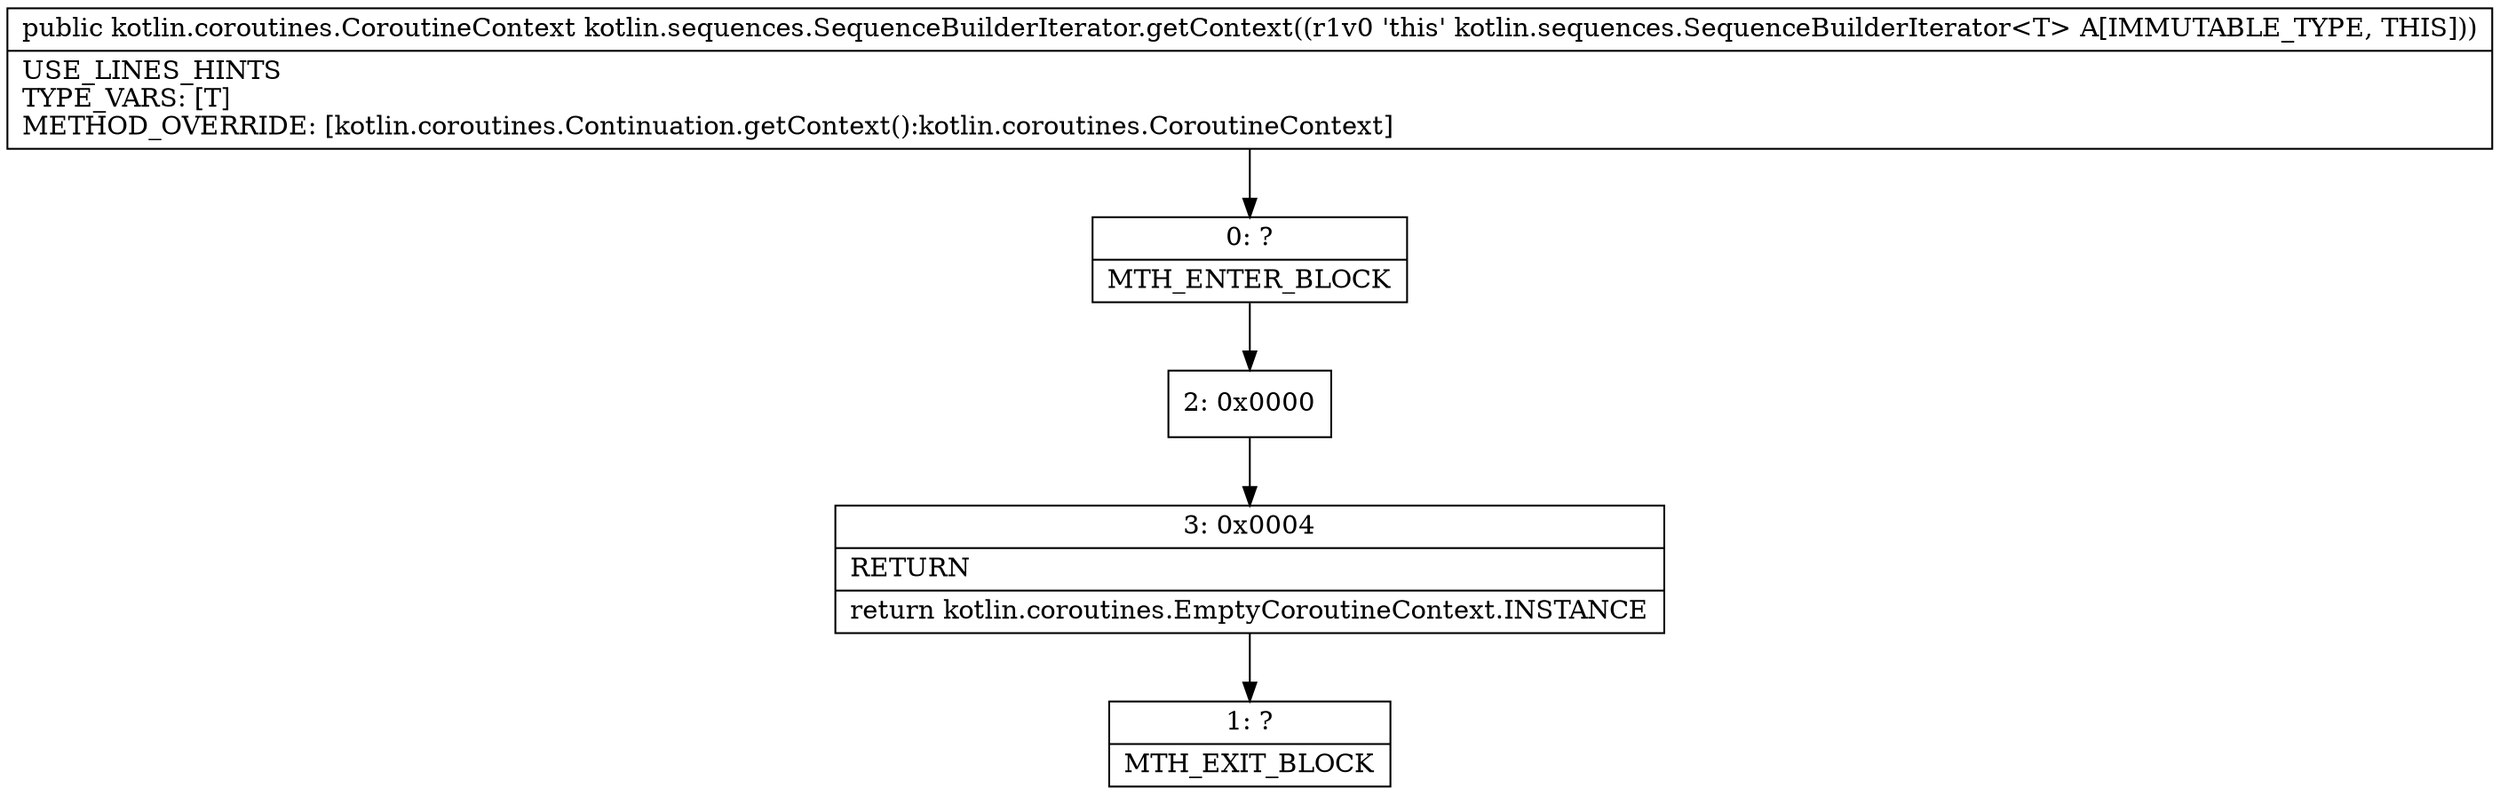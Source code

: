 digraph "CFG forkotlin.sequences.SequenceBuilderIterator.getContext()Lkotlin\/coroutines\/CoroutineContext;" {
Node_0 [shape=record,label="{0\:\ ?|MTH_ENTER_BLOCK\l}"];
Node_2 [shape=record,label="{2\:\ 0x0000}"];
Node_3 [shape=record,label="{3\:\ 0x0004|RETURN\l|return kotlin.coroutines.EmptyCoroutineContext.INSTANCE\l}"];
Node_1 [shape=record,label="{1\:\ ?|MTH_EXIT_BLOCK\l}"];
MethodNode[shape=record,label="{public kotlin.coroutines.CoroutineContext kotlin.sequences.SequenceBuilderIterator.getContext((r1v0 'this' kotlin.sequences.SequenceBuilderIterator\<T\> A[IMMUTABLE_TYPE, THIS]))  | USE_LINES_HINTS\lTYPE_VARS: [T]\lMETHOD_OVERRIDE: [kotlin.coroutines.Continuation.getContext():kotlin.coroutines.CoroutineContext]\l}"];
MethodNode -> Node_0;Node_0 -> Node_2;
Node_2 -> Node_3;
Node_3 -> Node_1;
}

